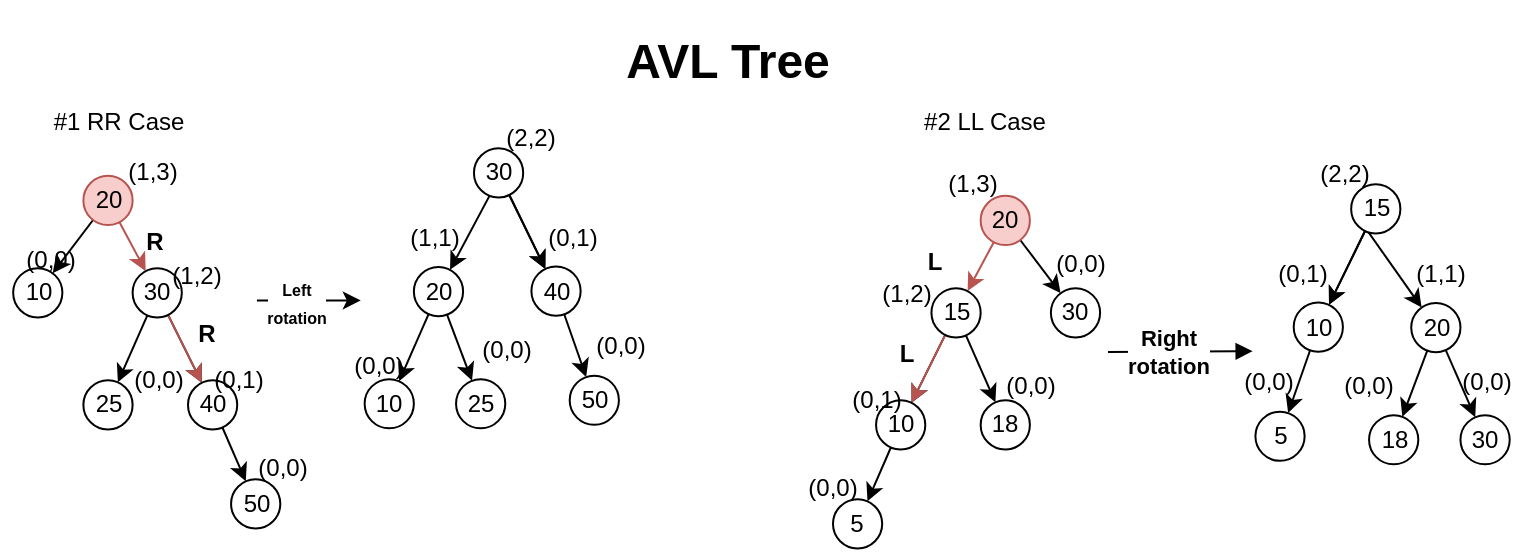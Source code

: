 <mxfile version="24.0.4" type="github">
  <diagram name="Page-1" id="_y2-3RSR9KHP5TOV_kJA">
    <mxGraphModel dx="1004" dy="1721" grid="1" gridSize="10" guides="1" tooltips="1" connect="1" arrows="1" fold="1" page="1" pageScale="1" pageWidth="827" pageHeight="1169" math="0" shadow="0">
      <root>
        <mxCell id="0" />
        <mxCell id="1" parent="0" />
        <mxCell id="Kxql6ia54n2GXgmipsIi-1" value="&lt;h1&gt;AVL Tree&lt;/h1&gt;" style="text;html=1;align=center;verticalAlign=middle;whiteSpace=wrap;rounded=0;" vertex="1" parent="1">
          <mxGeometry x="340" y="10" width="120" height="30" as="geometry" />
        </mxCell>
        <mxCell id="Kxql6ia54n2GXgmipsIi-34" value="#1 RR Case" style="text;html=1;align=center;verticalAlign=middle;resizable=0;points=[];autosize=1;strokeColor=none;fillColor=none;" vertex="1" parent="1">
          <mxGeometry x="50.0" y="40" width="90" height="30" as="geometry" />
        </mxCell>
        <mxCell id="Kxql6ia54n2GXgmipsIi-67" value="(0,0)" style="text;html=1;align=center;verticalAlign=middle;resizable=0;points=[];autosize=1;strokeColor=none;fillColor=none;container=0;" vertex="1" parent="1">
          <mxGeometry x="200.002" y="161.558" width="50" height="30" as="geometry" />
        </mxCell>
        <mxCell id="Kxql6ia54n2GXgmipsIi-95" value="#2 LL Case" style="text;html=1;align=center;verticalAlign=middle;resizable=0;points=[];autosize=1;strokeColor=none;fillColor=none;" vertex="1" parent="1">
          <mxGeometry x="488.23" y="40" width="80" height="30" as="geometry" />
        </mxCell>
        <mxCell id="Kxql6ia54n2GXgmipsIi-91" value="" style="endArrow=none;html=1;rounded=0;exitX=0.523;exitY=-0.081;exitDx=0;exitDy=0;exitPerimeter=0;startArrow=block;startFill=1;endFill=0;" edge="1" parent="1">
          <mxGeometry width="50" height="50" relative="1" as="geometry">
            <mxPoint x="662.342" y="169.588" as="sourcePoint" />
            <mxPoint x="590" y="170" as="targetPoint" />
          </mxGeometry>
        </mxCell>
        <mxCell id="Kxql6ia54n2GXgmipsIi-92" value="&lt;b&gt;Right&lt;br&gt;rotation&lt;/b&gt;" style="edgeLabel;html=1;align=center;verticalAlign=middle;resizable=0;points=[];" vertex="1" connectable="0" parent="Kxql6ia54n2GXgmipsIi-91">
          <mxGeometry x="-0.521" relative="1" as="geometry">
            <mxPoint x="-25" as="offset" />
          </mxGeometry>
        </mxCell>
        <mxCell id="Kxql6ia54n2GXgmipsIi-26" value="(0,0)" style="text;html=1;align=center;verticalAlign=middle;resizable=0;points=[];autosize=1;strokeColor=none;fillColor=none;" vertex="1" parent="1">
          <mxGeometry x="151.534" y="213.251" width="50" height="30" as="geometry" />
        </mxCell>
        <mxCell id="Kxql6ia54n2GXgmipsIi-69" value="" style="endArrow=classic;html=1;rounded=0;" edge="1" parent="1">
          <mxGeometry width="50" height="50" relative="1" as="geometry">
            <mxPoint x="164.47" y="144.24" as="sourcePoint" />
            <mxPoint x="216.413" y="144.24" as="targetPoint" />
          </mxGeometry>
        </mxCell>
        <mxCell id="Kxql6ia54n2GXgmipsIi-70" value="&lt;b style=&quot;font-size: 8px;&quot;&gt;Left&lt;br&gt;rotation&lt;/b&gt;" style="edgeLabel;html=1;align=center;verticalAlign=middle;resizable=0;points=[];" vertex="1" connectable="0" parent="Kxql6ia54n2GXgmipsIi-69">
          <mxGeometry x="-0.521" relative="1" as="geometry">
            <mxPoint x="7" y="1" as="offset" />
          </mxGeometry>
        </mxCell>
        <mxCell id="Kxql6ia54n2GXgmipsIi-119" value="" style="group" vertex="1" connectable="0" parent="1">
          <mxGeometry x="36.339" y="64.841" width="143.654" height="193.389" as="geometry" />
        </mxCell>
        <mxCell id="Kxql6ia54n2GXgmipsIi-31" value="(1,3)" style="text;html=1;align=center;verticalAlign=middle;resizable=0;points=[];autosize=1;strokeColor=none;fillColor=none;" vertex="1" parent="Kxql6ia54n2GXgmipsIi-119">
          <mxGeometry x="50.764" width="50" height="30" as="geometry" />
        </mxCell>
        <mxCell id="Kxql6ia54n2GXgmipsIi-32" value="&lt;b&gt;R&lt;/b&gt;" style="text;html=1;align=center;verticalAlign=middle;resizable=0;points=[];autosize=1;strokeColor=none;fillColor=none;" vertex="1" parent="Kxql6ia54n2GXgmipsIi-119">
          <mxGeometry x="61.894" y="35.618" width="30" height="30" as="geometry" />
        </mxCell>
        <mxCell id="Kxql6ia54n2GXgmipsIi-117" value="" style="group" vertex="1" connectable="0" parent="Kxql6ia54n2GXgmipsIi-119">
          <mxGeometry y="17.067" width="143.654" height="176.322" as="geometry" />
        </mxCell>
        <mxCell id="Kxql6ia54n2GXgmipsIi-14" value="" style="rounded=0;orthogonalLoop=1;jettySize=auto;html=1;" edge="1" parent="Kxql6ia54n2GXgmipsIi-117" source="Kxql6ia54n2GXgmipsIi-2" target="Kxql6ia54n2GXgmipsIi-13">
          <mxGeometry relative="1" as="geometry" />
        </mxCell>
        <mxCell id="Kxql6ia54n2GXgmipsIi-16" value="" style="rounded=0;orthogonalLoop=1;jettySize=auto;html=1;fillColor=#f8cecc;strokeColor=#b85450;" edge="1" parent="Kxql6ia54n2GXgmipsIi-117" source="Kxql6ia54n2GXgmipsIi-2" target="Kxql6ia54n2GXgmipsIi-15">
          <mxGeometry relative="1" as="geometry" />
        </mxCell>
        <mxCell id="Kxql6ia54n2GXgmipsIi-2" value="20" style="ellipse;whiteSpace=wrap;html=1;aspect=fixed;fillColor=#f8cecc;strokeColor=#b85450;" vertex="1" parent="Kxql6ia54n2GXgmipsIi-117">
          <mxGeometry x="41.352" width="24.614" height="24.614" as="geometry" />
        </mxCell>
        <mxCell id="Kxql6ia54n2GXgmipsIi-13" value="10" style="ellipse;whiteSpace=wrap;html=1;aspect=fixed;" vertex="1" parent="Kxql6ia54n2GXgmipsIi-117">
          <mxGeometry x="6.241" y="46.172" width="24.614" height="24.614" as="geometry" />
        </mxCell>
        <mxCell id="Kxql6ia54n2GXgmipsIi-18" value="" style="rounded=0;orthogonalLoop=1;jettySize=auto;html=1;" edge="1" parent="Kxql6ia54n2GXgmipsIi-117" source="Kxql6ia54n2GXgmipsIi-15" target="Kxql6ia54n2GXgmipsIi-17">
          <mxGeometry relative="1" as="geometry" />
        </mxCell>
        <mxCell id="Kxql6ia54n2GXgmipsIi-21" value="" style="rounded=0;orthogonalLoop=1;jettySize=auto;html=1;fillColor=#f8cecc;strokeColor=#b85450;" edge="1" parent="Kxql6ia54n2GXgmipsIi-117" source="Kxql6ia54n2GXgmipsIi-15" target="Kxql6ia54n2GXgmipsIi-17">
          <mxGeometry relative="1" as="geometry" />
        </mxCell>
        <mxCell id="Kxql6ia54n2GXgmipsIi-23" style="rounded=0;orthogonalLoop=1;jettySize=auto;html=1;" edge="1" parent="Kxql6ia54n2GXgmipsIi-117" source="Kxql6ia54n2GXgmipsIi-15" target="Kxql6ia54n2GXgmipsIi-24">
          <mxGeometry relative="1" as="geometry">
            <mxPoint x="41.352" y="95.642" as="targetPoint" />
          </mxGeometry>
        </mxCell>
        <mxCell id="Kxql6ia54n2GXgmipsIi-15" value="30" style="ellipse;whiteSpace=wrap;html=1;aspect=fixed;" vertex="1" parent="Kxql6ia54n2GXgmipsIi-117">
          <mxGeometry x="65.966" y="46.172" width="24.614" height="24.614" as="geometry" />
        </mxCell>
        <mxCell id="Kxql6ia54n2GXgmipsIi-20" value="" style="rounded=0;orthogonalLoop=1;jettySize=auto;html=1;" edge="1" parent="Kxql6ia54n2GXgmipsIi-117" source="Kxql6ia54n2GXgmipsIi-17" target="Kxql6ia54n2GXgmipsIi-19">
          <mxGeometry relative="1" as="geometry" />
        </mxCell>
        <mxCell id="Kxql6ia54n2GXgmipsIi-17" value="40" style="ellipse;whiteSpace=wrap;html=1;aspect=fixed;" vertex="1" parent="Kxql6ia54n2GXgmipsIi-117">
          <mxGeometry x="93.658" y="102.238" width="24.614" height="24.614" as="geometry" />
        </mxCell>
        <mxCell id="Kxql6ia54n2GXgmipsIi-19" value="50" style="ellipse;whiteSpace=wrap;html=1;aspect=fixed;" vertex="1" parent="Kxql6ia54n2GXgmipsIi-117">
          <mxGeometry x="115.195" y="151.708" width="24.614" height="24.614" as="geometry" />
        </mxCell>
        <mxCell id="Kxql6ia54n2GXgmipsIi-24" value="25" style="ellipse;whiteSpace=wrap;html=1;aspect=fixed;" vertex="1" parent="Kxql6ia54n2GXgmipsIi-117">
          <mxGeometry x="41.354" y="102.235" width="24.614" height="24.614" as="geometry" />
        </mxCell>
        <mxCell id="Kxql6ia54n2GXgmipsIi-27" value="(0,1)" style="text;html=1;align=center;verticalAlign=middle;resizable=0;points=[];autosize=1;strokeColor=none;fillColor=none;" vertex="1" parent="Kxql6ia54n2GXgmipsIi-117">
          <mxGeometry x="93.654" y="86.82" width="50" height="30" as="geometry" />
        </mxCell>
        <mxCell id="Kxql6ia54n2GXgmipsIi-28" value="(0,0)" style="text;html=1;align=center;verticalAlign=middle;resizable=0;points=[];autosize=1;strokeColor=none;fillColor=none;" vertex="1" parent="Kxql6ia54n2GXgmipsIi-117">
          <mxGeometry x="53.479" y="86.82" width="50" height="30" as="geometry" />
        </mxCell>
        <mxCell id="Kxql6ia54n2GXgmipsIi-29" value="(1,2)" style="text;html=1;align=center;verticalAlign=middle;resizable=0;points=[];autosize=1;strokeColor=none;fillColor=none;" vertex="1" parent="Kxql6ia54n2GXgmipsIi-117">
          <mxGeometry x="73.025" y="34.876" width="50" height="30" as="geometry" />
        </mxCell>
        <mxCell id="Kxql6ia54n2GXgmipsIi-30" value="(0,0)" style="text;html=1;align=center;verticalAlign=middle;resizable=0;points=[];autosize=1;strokeColor=none;fillColor=none;" vertex="1" parent="Kxql6ia54n2GXgmipsIi-117">
          <mxGeometry y="27.456" width="50" height="30" as="geometry" />
        </mxCell>
        <mxCell id="Kxql6ia54n2GXgmipsIi-33" value="&lt;b&gt;R&lt;/b&gt;" style="text;html=1;align=center;verticalAlign=middle;resizable=0;points=[];autosize=1;strokeColor=none;fillColor=none;" vertex="1" parent="Kxql6ia54n2GXgmipsIi-117">
          <mxGeometry x="87.866" y="64.558" width="30" height="30" as="geometry" />
        </mxCell>
        <mxCell id="Kxql6ia54n2GXgmipsIi-120" value="" style="group" vertex="1" connectable="0" parent="1">
          <mxGeometry x="218.318" y="47.936" width="152.53" height="160.241" as="geometry" />
        </mxCell>
        <mxCell id="Kxql6ia54n2GXgmipsIi-53" value="(0,0)" style="text;html=1;align=center;verticalAlign=middle;resizable=0;points=[];autosize=1;strokeColor=none;fillColor=none;container=0;" vertex="1" parent="Kxql6ia54n2GXgmipsIi-120">
          <mxGeometry x="102.53" y="103.887" width="50" height="30" as="geometry" />
        </mxCell>
        <mxCell id="Kxql6ia54n2GXgmipsIi-36" value="" style="rounded=0;orthogonalLoop=1;jettySize=auto;html=1;exitX=0.329;exitY=0.942;exitDx=0;exitDy=0;exitPerimeter=0;" edge="1" parent="Kxql6ia54n2GXgmipsIi-120" source="Kxql6ia54n2GXgmipsIi-43" target="Kxql6ia54n2GXgmipsIi-39">
          <mxGeometry relative="1" as="geometry">
            <mxPoint x="64.574" y="55.489" as="sourcePoint" />
          </mxGeometry>
        </mxCell>
        <mxCell id="Kxql6ia54n2GXgmipsIi-64" value="" style="rounded=0;orthogonalLoop=1;jettySize=auto;html=1;" edge="1" parent="Kxql6ia54n2GXgmipsIi-120" source="Kxql6ia54n2GXgmipsIi-39" target="Kxql6ia54n2GXgmipsIi-63">
          <mxGeometry relative="1" as="geometry" />
        </mxCell>
        <mxCell id="Kxql6ia54n2GXgmipsIi-66" value="" style="rounded=0;orthogonalLoop=1;jettySize=auto;html=1;" edge="1" parent="Kxql6ia54n2GXgmipsIi-120" source="Kxql6ia54n2GXgmipsIi-39" target="Kxql6ia54n2GXgmipsIi-65">
          <mxGeometry relative="1" as="geometry" />
        </mxCell>
        <mxCell id="Kxql6ia54n2GXgmipsIi-39" value="20" style="ellipse;whiteSpace=wrap;html=1;aspect=fixed;container=0;" vertex="1" parent="Kxql6ia54n2GXgmipsIi-120">
          <mxGeometry x="24.614" y="79.564" width="24.614" height="24.614" as="geometry" />
        </mxCell>
        <mxCell id="Kxql6ia54n2GXgmipsIi-40" value="" style="rounded=0;orthogonalLoop=1;jettySize=auto;html=1;" edge="1" parent="Kxql6ia54n2GXgmipsIi-120" source="Kxql6ia54n2GXgmipsIi-43" target="Kxql6ia54n2GXgmipsIi-45">
          <mxGeometry relative="1" as="geometry" />
        </mxCell>
        <mxCell id="Kxql6ia54n2GXgmipsIi-41" value="" style="rounded=0;orthogonalLoop=1;jettySize=auto;html=1;" edge="1" parent="Kxql6ia54n2GXgmipsIi-120" source="Kxql6ia54n2GXgmipsIi-43" target="Kxql6ia54n2GXgmipsIi-45">
          <mxGeometry relative="1" as="geometry" />
        </mxCell>
        <mxCell id="Kxql6ia54n2GXgmipsIi-43" value="30" style="ellipse;whiteSpace=wrap;html=1;aspect=fixed;container=0;" vertex="1" parent="Kxql6ia54n2GXgmipsIi-120">
          <mxGeometry x="54.658" y="20.2" width="24.614" height="24.614" as="geometry" />
        </mxCell>
        <mxCell id="Kxql6ia54n2GXgmipsIi-44" value="" style="rounded=0;orthogonalLoop=1;jettySize=auto;html=1;" edge="1" parent="Kxql6ia54n2GXgmipsIi-120" source="Kxql6ia54n2GXgmipsIi-45" target="Kxql6ia54n2GXgmipsIi-46">
          <mxGeometry relative="1" as="geometry" />
        </mxCell>
        <mxCell id="Kxql6ia54n2GXgmipsIi-45" value="40" style="ellipse;whiteSpace=wrap;html=1;aspect=fixed;container=0;" vertex="1" parent="Kxql6ia54n2GXgmipsIi-120">
          <mxGeometry x="83.389" y="79.276" width="24.614" height="24.614" as="geometry" />
        </mxCell>
        <mxCell id="Kxql6ia54n2GXgmipsIi-46" value="50" style="ellipse;whiteSpace=wrap;html=1;aspect=fixed;container=0;" vertex="1" parent="Kxql6ia54n2GXgmipsIi-120">
          <mxGeometry x="102.527" y="133.886" width="24.614" height="24.614" as="geometry" />
        </mxCell>
        <mxCell id="Kxql6ia54n2GXgmipsIi-48" value="(0,1)" style="text;html=1;align=center;verticalAlign=middle;resizable=0;points=[];autosize=1;strokeColor=none;fillColor=none;container=0;" vertex="1" parent="Kxql6ia54n2GXgmipsIi-120">
          <mxGeometry x="78.506" y="49.568" width="50" height="30" as="geometry" />
        </mxCell>
        <mxCell id="Kxql6ia54n2GXgmipsIi-49" value="(0,0)" style="text;html=1;align=center;verticalAlign=middle;resizable=0;points=[];autosize=1;strokeColor=none;fillColor=none;container=0;" vertex="1" parent="Kxql6ia54n2GXgmipsIi-120">
          <mxGeometry x="45.703" y="105.622" width="50" height="30" as="geometry" />
        </mxCell>
        <mxCell id="Kxql6ia54n2GXgmipsIi-51" value="(1,1)" style="text;html=1;align=center;verticalAlign=middle;resizable=0;points=[];autosize=1;strokeColor=none;fillColor=none;container=0;" vertex="1" parent="Kxql6ia54n2GXgmipsIi-120">
          <mxGeometry x="9.774" y="49.568" width="50" height="30" as="geometry" />
        </mxCell>
        <mxCell id="Kxql6ia54n2GXgmipsIi-63" value="10" style="ellipse;whiteSpace=wrap;html=1;aspect=fixed;container=0;" vertex="1" parent="Kxql6ia54n2GXgmipsIi-120">
          <mxGeometry y="135.627" width="24.614" height="24.614" as="geometry" />
        </mxCell>
        <mxCell id="Kxql6ia54n2GXgmipsIi-65" value="25" style="ellipse;whiteSpace=wrap;html=1;aspect=fixed;container=0;" vertex="1" parent="Kxql6ia54n2GXgmipsIi-120">
          <mxGeometry x="45.703" y="135.627" width="24.614" height="24.614" as="geometry" />
        </mxCell>
        <mxCell id="Kxql6ia54n2GXgmipsIi-68" value="(2,2)" style="text;html=1;align=center;verticalAlign=middle;resizable=0;points=[];autosize=1;strokeColor=none;fillColor=none;container=0;" vertex="1" parent="Kxql6ia54n2GXgmipsIi-120">
          <mxGeometry x="58.007" width="50" height="30" as="geometry" />
        </mxCell>
        <mxCell id="Kxql6ia54n2GXgmipsIi-121" value="" style="group" vertex="1" connectable="0" parent="1">
          <mxGeometry x="427.102" y="70.751" width="173.846" height="197.479" as="geometry" />
        </mxCell>
        <mxCell id="Kxql6ia54n2GXgmipsIi-93" value="(1,3)" style="text;html=1;align=center;verticalAlign=middle;resizable=0;points=[];autosize=1;strokeColor=none;fillColor=none;flipH=1;" vertex="1" parent="Kxql6ia54n2GXgmipsIi-121">
          <mxGeometry x="70.0" width="50" height="30" as="geometry" />
        </mxCell>
        <mxCell id="Kxql6ia54n2GXgmipsIi-94" value="&lt;b&gt;L&lt;/b&gt;" style="text;html=1;align=center;verticalAlign=middle;resizable=0;points=[];autosize=1;strokeColor=none;fillColor=none;flipH=1;" vertex="1" parent="Kxql6ia54n2GXgmipsIi-121">
          <mxGeometry x="61.131" y="39.708" width="30" height="30" as="geometry" />
        </mxCell>
        <mxCell id="Kxql6ia54n2GXgmipsIi-73" value="" style="rounded=0;orthogonalLoop=1;jettySize=auto;html=1;" edge="1" parent="Kxql6ia54n2GXgmipsIi-121" source="Kxql6ia54n2GXgmipsIi-75" target="Kxql6ia54n2GXgmipsIi-76">
          <mxGeometry relative="1" as="geometry" />
        </mxCell>
        <mxCell id="Kxql6ia54n2GXgmipsIi-74" value="" style="rounded=0;orthogonalLoop=1;jettySize=auto;html=1;fillColor=#f8cecc;strokeColor=#b85450;" edge="1" parent="Kxql6ia54n2GXgmipsIi-121" source="Kxql6ia54n2GXgmipsIi-75" target="Kxql6ia54n2GXgmipsIi-80">
          <mxGeometry relative="1" as="geometry" />
        </mxCell>
        <mxCell id="Kxql6ia54n2GXgmipsIi-75" value="20" style="ellipse;whiteSpace=wrap;html=1;aspect=fixed;fillColor=#f8cecc;strokeColor=#b85450;" vertex="1" parent="Kxql6ia54n2GXgmipsIi-121">
          <mxGeometry x="99.229" y="21.157" width="24.614" height="24.614" as="geometry" />
        </mxCell>
        <mxCell id="Kxql6ia54n2GXgmipsIi-76" value="30" style="ellipse;whiteSpace=wrap;html=1;aspect=fixed;" vertex="1" parent="Kxql6ia54n2GXgmipsIi-121">
          <mxGeometry x="134.341" y="67.329" width="24.614" height="24.614" as="geometry" />
        </mxCell>
        <mxCell id="Kxql6ia54n2GXgmipsIi-77" value="" style="rounded=0;orthogonalLoop=1;jettySize=auto;html=1;" edge="1" parent="Kxql6ia54n2GXgmipsIi-121" source="Kxql6ia54n2GXgmipsIi-80" target="Kxql6ia54n2GXgmipsIi-82">
          <mxGeometry relative="1" as="geometry" />
        </mxCell>
        <mxCell id="Kxql6ia54n2GXgmipsIi-78" value="" style="rounded=0;orthogonalLoop=1;jettySize=auto;html=1;fillColor=#f8cecc;strokeColor=#b85450;" edge="1" parent="Kxql6ia54n2GXgmipsIi-121" source="Kxql6ia54n2GXgmipsIi-80" target="Kxql6ia54n2GXgmipsIi-82">
          <mxGeometry relative="1" as="geometry" />
        </mxCell>
        <mxCell id="Kxql6ia54n2GXgmipsIi-79" style="rounded=0;orthogonalLoop=1;jettySize=auto;html=1;" edge="1" parent="Kxql6ia54n2GXgmipsIi-121" source="Kxql6ia54n2GXgmipsIi-80" target="Kxql6ia54n2GXgmipsIi-84">
          <mxGeometry relative="1" as="geometry">
            <mxPoint x="123.843" y="116.799" as="targetPoint" />
          </mxGeometry>
        </mxCell>
        <mxCell id="Kxql6ia54n2GXgmipsIi-80" value="15" style="ellipse;whiteSpace=wrap;html=1;aspect=fixed;" vertex="1" parent="Kxql6ia54n2GXgmipsIi-121">
          <mxGeometry x="74.615" y="67.329" width="24.614" height="24.614" as="geometry" />
        </mxCell>
        <mxCell id="Kxql6ia54n2GXgmipsIi-81" value="" style="rounded=0;orthogonalLoop=1;jettySize=auto;html=1;" edge="1" parent="Kxql6ia54n2GXgmipsIi-121" source="Kxql6ia54n2GXgmipsIi-82" target="Kxql6ia54n2GXgmipsIi-83">
          <mxGeometry relative="1" as="geometry" />
        </mxCell>
        <mxCell id="Kxql6ia54n2GXgmipsIi-82" value="10" style="ellipse;whiteSpace=wrap;html=1;aspect=fixed;" vertex="1" parent="Kxql6ia54n2GXgmipsIi-121">
          <mxGeometry x="46.924" y="123.395" width="24.614" height="24.614" as="geometry" />
        </mxCell>
        <mxCell id="Kxql6ia54n2GXgmipsIi-83" value="5" style="ellipse;whiteSpace=wrap;html=1;aspect=fixed;" vertex="1" parent="Kxql6ia54n2GXgmipsIi-121">
          <mxGeometry x="25.386" y="172.865" width="24.614" height="24.614" as="geometry" />
        </mxCell>
        <mxCell id="Kxql6ia54n2GXgmipsIi-84" value="18" style="ellipse;whiteSpace=wrap;html=1;aspect=fixed;" vertex="1" parent="Kxql6ia54n2GXgmipsIi-121">
          <mxGeometry x="99.228" y="123.392" width="24.614" height="24.614" as="geometry" />
        </mxCell>
        <mxCell id="Kxql6ia54n2GXgmipsIi-85" value="(0,1)" style="text;html=1;align=center;verticalAlign=middle;resizable=0;points=[];autosize=1;strokeColor=none;fillColor=none;" vertex="1" parent="Kxql6ia54n2GXgmipsIi-121">
          <mxGeometry x="21.542" y="107.977" width="50" height="30" as="geometry" />
        </mxCell>
        <mxCell id="Kxql6ia54n2GXgmipsIi-86" value="(0,0)" style="text;html=1;align=center;verticalAlign=middle;resizable=0;points=[];autosize=1;strokeColor=none;fillColor=none;" vertex="1" parent="Kxql6ia54n2GXgmipsIi-121">
          <mxGeometry x="99.226" y="100.817" width="50" height="30" as="geometry" />
        </mxCell>
        <mxCell id="Kxql6ia54n2GXgmipsIi-87" value="(1,2)" style="text;html=1;align=center;verticalAlign=middle;resizable=0;points=[];autosize=1;strokeColor=none;fillColor=none;" vertex="1" parent="Kxql6ia54n2GXgmipsIi-121">
          <mxGeometry x="37.331" y="55.713" width="50" height="30" as="geometry" />
        </mxCell>
        <mxCell id="Kxql6ia54n2GXgmipsIi-88" value="(0,0)" style="text;html=1;align=center;verticalAlign=middle;resizable=0;points=[];autosize=1;strokeColor=none;fillColor=none;" vertex="1" parent="Kxql6ia54n2GXgmipsIi-121">
          <mxGeometry x="123.846" y="40.003" width="50" height="30" as="geometry" />
        </mxCell>
        <mxCell id="Kxql6ia54n2GXgmipsIi-89" value="&lt;b&gt;L&lt;/b&gt;" style="text;html=1;align=center;verticalAlign=middle;resizable=0;points=[];autosize=1;strokeColor=none;fillColor=none;" vertex="1" parent="Kxql6ia54n2GXgmipsIi-121">
          <mxGeometry x="47.33" y="85.715" width="30" height="30" as="geometry" />
        </mxCell>
        <mxCell id="Kxql6ia54n2GXgmipsIi-90" value="(0,0)" style="text;html=1;align=center;verticalAlign=middle;resizable=0;points=[];autosize=1;strokeColor=none;fillColor=none;" vertex="1" parent="Kxql6ia54n2GXgmipsIi-121">
          <mxGeometry y="152.5" width="50" height="30" as="geometry" />
        </mxCell>
        <mxCell id="Kxql6ia54n2GXgmipsIi-123" value="" style="group" vertex="1" connectable="0" parent="1">
          <mxGeometry x="645.142" y="65.936" width="158.397" height="160.241" as="geometry" />
        </mxCell>
        <mxCell id="Kxql6ia54n2GXgmipsIi-112" value="(0,0)" style="text;html=1;align=center;verticalAlign=middle;resizable=0;points=[];autosize=1;strokeColor=none;fillColor=none;container=0;" vertex="1" parent="Kxql6ia54n2GXgmipsIi-123">
          <mxGeometry y="103.882" width="50" height="30" as="geometry" />
        </mxCell>
        <mxCell id="Kxql6ia54n2GXgmipsIi-96" value="(0,0)" style="text;html=1;align=center;verticalAlign=middle;resizable=0;points=[];autosize=1;strokeColor=none;fillColor=none;container=0;flipH=0;" vertex="1" parent="Kxql6ia54n2GXgmipsIi-123">
          <mxGeometry x="108.397" y="103.887" width="50" height="30" as="geometry" />
        </mxCell>
        <mxCell id="Kxql6ia54n2GXgmipsIi-97" value="" style="rounded=0;orthogonalLoop=1;jettySize=auto;html=1;exitX=0.329;exitY=0.942;exitDx=0;exitDy=0;exitPerimeter=0;" edge="1" parent="Kxql6ia54n2GXgmipsIi-123" source="Kxql6ia54n2GXgmipsIi-103" target="Kxql6ia54n2GXgmipsIi-100">
          <mxGeometry relative="1" as="geometry">
            <mxPoint x="61.81" y="55.489" as="sourcePoint" />
          </mxGeometry>
        </mxCell>
        <mxCell id="Kxql6ia54n2GXgmipsIi-98" value="" style="rounded=0;orthogonalLoop=1;jettySize=auto;html=1;" edge="1" parent="Kxql6ia54n2GXgmipsIi-123" source="Kxql6ia54n2GXgmipsIi-100" target="Kxql6ia54n2GXgmipsIi-110">
          <mxGeometry relative="1" as="geometry" />
        </mxCell>
        <mxCell id="Kxql6ia54n2GXgmipsIi-99" value="" style="rounded=0;orthogonalLoop=1;jettySize=auto;html=1;" edge="1" parent="Kxql6ia54n2GXgmipsIi-123" source="Kxql6ia54n2GXgmipsIi-100" target="Kxql6ia54n2GXgmipsIi-111">
          <mxGeometry relative="1" as="geometry" />
        </mxCell>
        <mxCell id="Kxql6ia54n2GXgmipsIi-100" value="20" style="ellipse;whiteSpace=wrap;html=1;aspect=fixed;container=0;flipH=0;" vertex="1" parent="Kxql6ia54n2GXgmipsIi-123">
          <mxGeometry x="96.477" y="79.564" width="24.614" height="24.614" as="geometry" />
        </mxCell>
        <mxCell id="Kxql6ia54n2GXgmipsIi-101" value="" style="rounded=0;orthogonalLoop=1;jettySize=auto;html=1;" edge="1" parent="Kxql6ia54n2GXgmipsIi-123" source="Kxql6ia54n2GXgmipsIi-103" target="Kxql6ia54n2GXgmipsIi-105">
          <mxGeometry relative="1" as="geometry" />
        </mxCell>
        <mxCell id="Kxql6ia54n2GXgmipsIi-102" value="" style="rounded=0;orthogonalLoop=1;jettySize=auto;html=1;" edge="1" parent="Kxql6ia54n2GXgmipsIi-123" source="Kxql6ia54n2GXgmipsIi-103" target="Kxql6ia54n2GXgmipsIi-105">
          <mxGeometry relative="1" as="geometry" />
        </mxCell>
        <mxCell id="Kxql6ia54n2GXgmipsIi-103" value="15" style="ellipse;whiteSpace=wrap;html=1;aspect=fixed;container=0;flipH=0;" vertex="1" parent="Kxql6ia54n2GXgmipsIi-123">
          <mxGeometry x="66.434" y="20.2" width="24.614" height="24.614" as="geometry" />
        </mxCell>
        <mxCell id="Kxql6ia54n2GXgmipsIi-104" value="" style="rounded=0;orthogonalLoop=1;jettySize=auto;html=1;" edge="1" parent="Kxql6ia54n2GXgmipsIi-123" source="Kxql6ia54n2GXgmipsIi-105" target="Kxql6ia54n2GXgmipsIi-106">
          <mxGeometry relative="1" as="geometry" />
        </mxCell>
        <mxCell id="Kxql6ia54n2GXgmipsIi-105" value="10" style="ellipse;whiteSpace=wrap;html=1;aspect=fixed;container=0;flipH=0;" vertex="1" parent="Kxql6ia54n2GXgmipsIi-123">
          <mxGeometry x="37.702" y="79.276" width="24.614" height="24.614" as="geometry" />
        </mxCell>
        <mxCell id="Kxql6ia54n2GXgmipsIi-106" value="5" style="ellipse;whiteSpace=wrap;html=1;aspect=fixed;container=0;flipH=0;" vertex="1" parent="Kxql6ia54n2GXgmipsIi-123">
          <mxGeometry x="18.565" y="133.886" width="24.614" height="24.614" as="geometry" />
        </mxCell>
        <mxCell id="Kxql6ia54n2GXgmipsIi-107" value="(0,1)" style="text;html=1;align=center;verticalAlign=middle;resizable=0;points=[];autosize=1;strokeColor=none;fillColor=none;container=0;flipH=0;" vertex="1" parent="Kxql6ia54n2GXgmipsIi-123">
          <mxGeometry x="17.2" y="49.568" width="50" height="30" as="geometry" />
        </mxCell>
        <mxCell id="Kxql6ia54n2GXgmipsIi-108" value="(0,0)" style="text;html=1;align=center;verticalAlign=middle;resizable=0;points=[];autosize=1;strokeColor=none;fillColor=none;container=0;flipH=0;" vertex="1" parent="Kxql6ia54n2GXgmipsIi-123">
          <mxGeometry x="50.003" y="105.622" width="50" height="30" as="geometry" />
        </mxCell>
        <mxCell id="Kxql6ia54n2GXgmipsIi-109" value="(1,1)" style="text;html=1;align=center;verticalAlign=middle;resizable=0;points=[];autosize=1;strokeColor=none;fillColor=none;container=0;flipH=0;" vertex="1" parent="Kxql6ia54n2GXgmipsIi-123">
          <mxGeometry x="85.932" y="49.568" width="50" height="30" as="geometry" />
        </mxCell>
        <mxCell id="Kxql6ia54n2GXgmipsIi-110" value="30" style="ellipse;whiteSpace=wrap;html=1;aspect=fixed;container=0;flipH=0;" vertex="1" parent="Kxql6ia54n2GXgmipsIi-123">
          <mxGeometry x="121.092" y="135.627" width="24.614" height="24.614" as="geometry" />
        </mxCell>
        <mxCell id="Kxql6ia54n2GXgmipsIi-111" value="18" style="ellipse;whiteSpace=wrap;html=1;aspect=fixed;container=0;flipH=0;" vertex="1" parent="Kxql6ia54n2GXgmipsIi-123">
          <mxGeometry x="75.389" y="135.627" width="24.614" height="24.614" as="geometry" />
        </mxCell>
        <mxCell id="Kxql6ia54n2GXgmipsIi-113" value="(2,2)" style="text;html=1;align=center;verticalAlign=middle;resizable=0;points=[];autosize=1;strokeColor=none;fillColor=none;flipH=0;" vertex="1" parent="Kxql6ia54n2GXgmipsIi-123">
          <mxGeometry x="37.699" width="50" height="30" as="geometry" />
        </mxCell>
      </root>
    </mxGraphModel>
  </diagram>
</mxfile>
